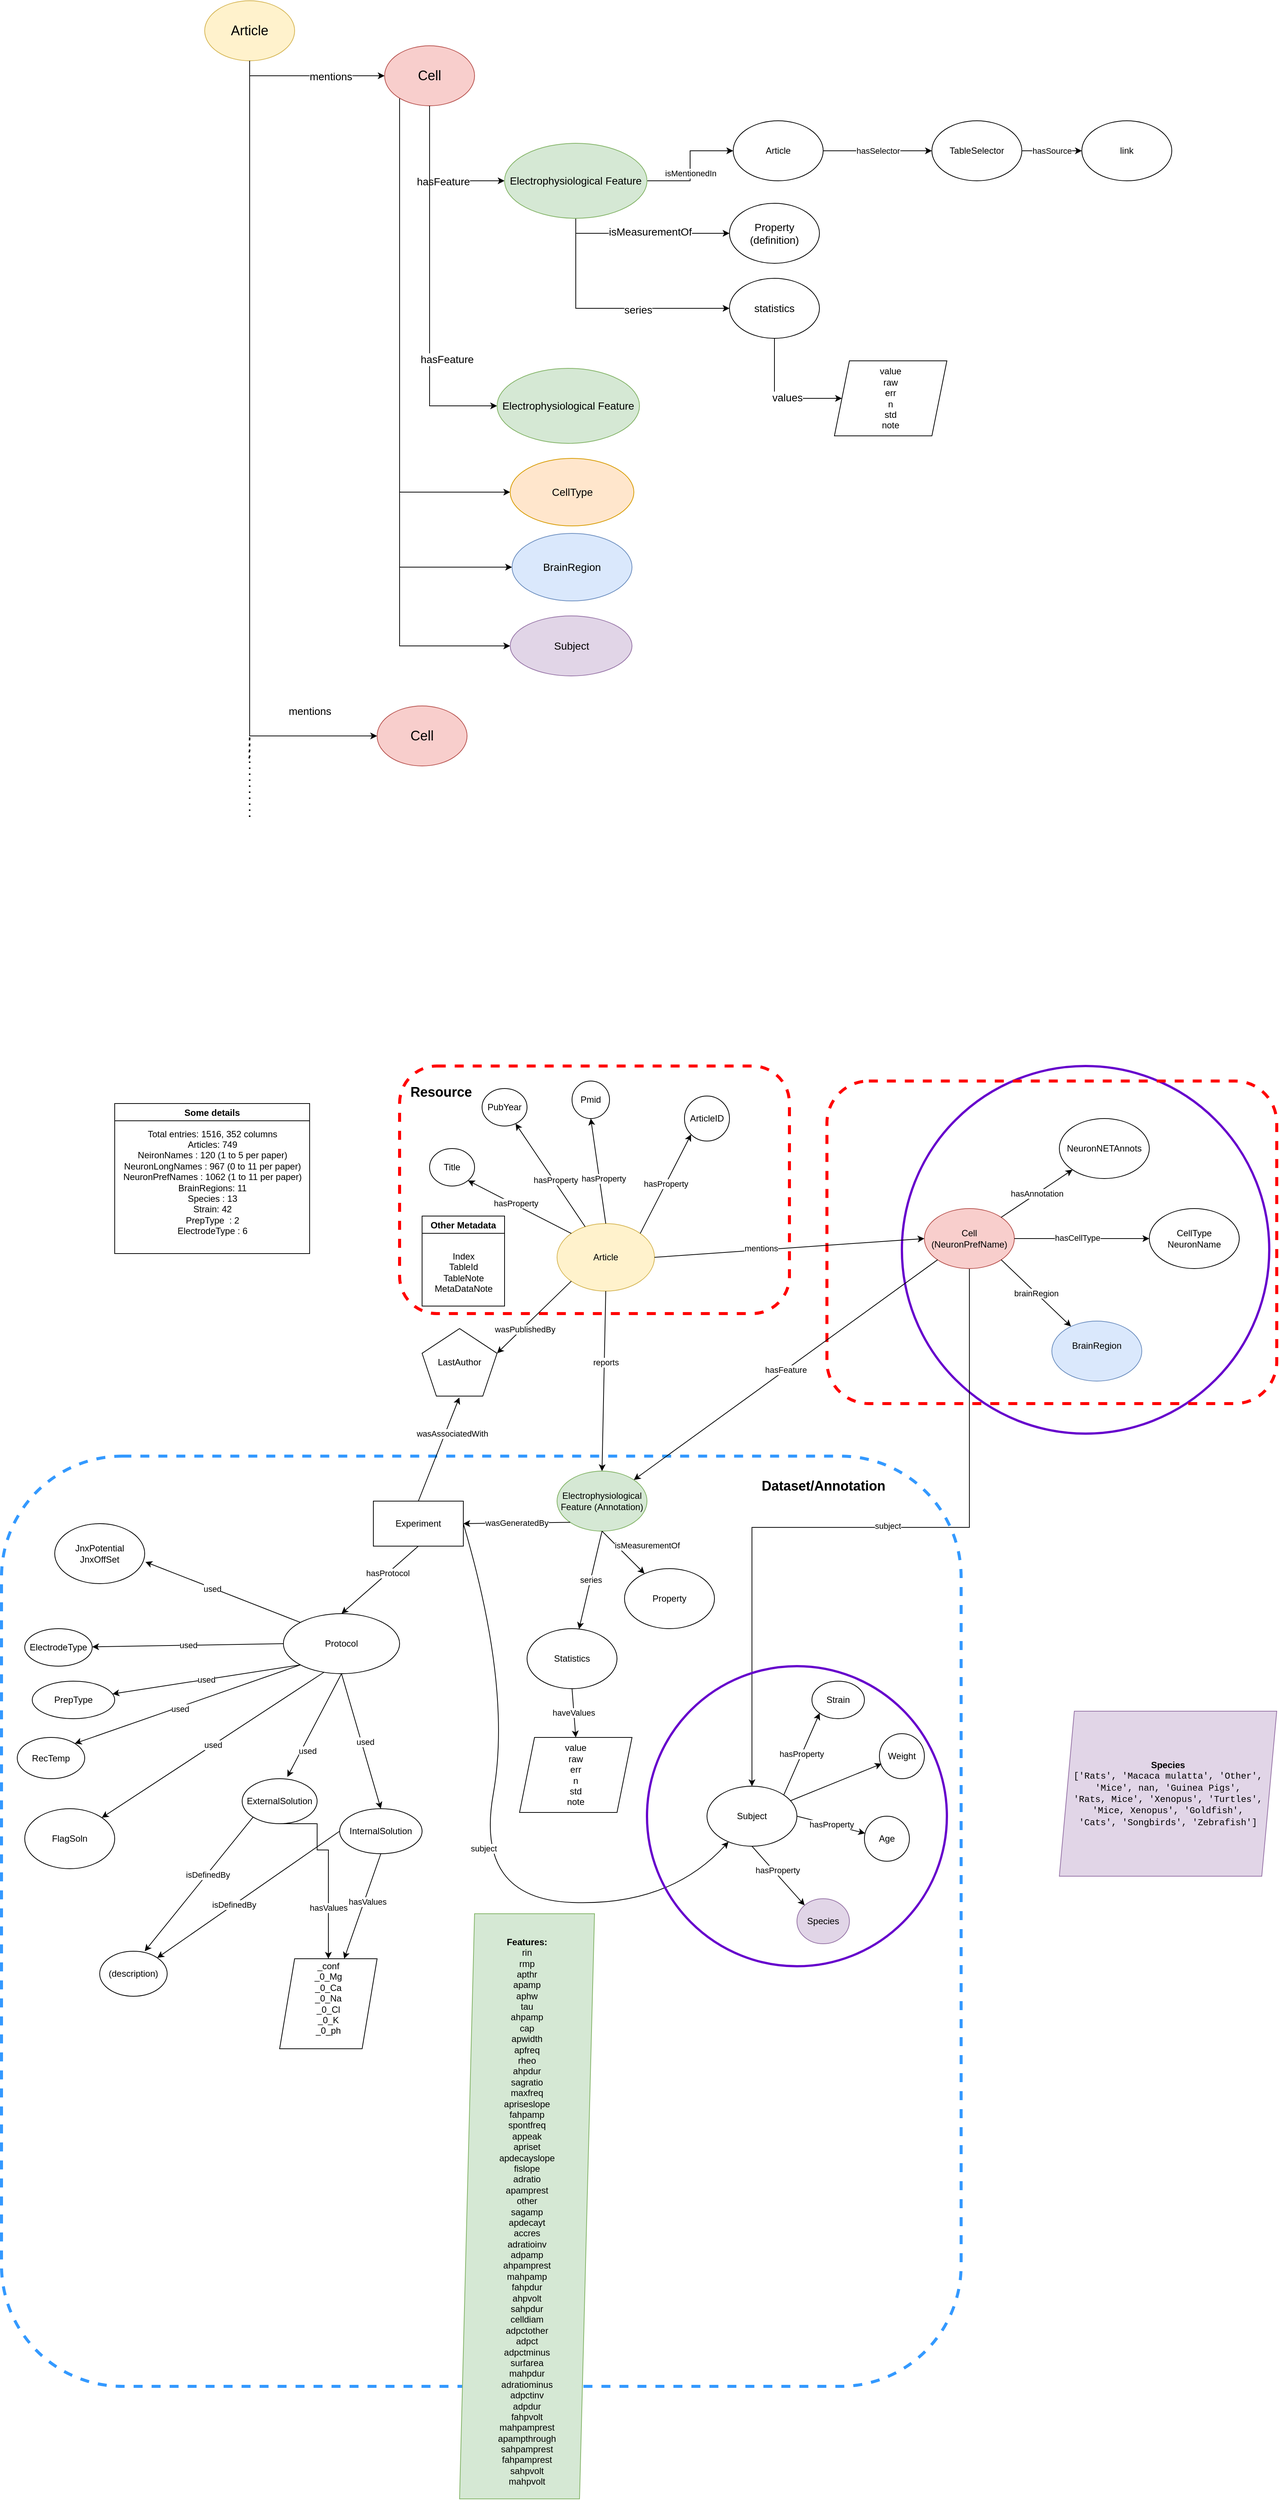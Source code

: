 <mxfile version="20.2.2" type="github">
  <diagram id="UkNvTD7gzhE5sBHFGsLc" name="Page-1">
    <mxGraphModel dx="1783" dy="2739" grid="1" gridSize="10" guides="1" tooltips="1" connect="1" arrows="1" fold="1" page="1" pageScale="1" pageWidth="850" pageHeight="1100" math="0" shadow="0">
      <root>
        <mxCell id="0" />
        <mxCell id="1" parent="0" />
        <mxCell id="sRIiFS6rq3T7Pl02-qr0-12" value="" style="ellipse;whiteSpace=wrap;html=1;aspect=fixed;fontSize=18;strokeColor=#6600CC;strokeWidth=3;fillColor=none;" parent="1" vertex="1">
          <mxGeometry x="650" y="-220" width="490" height="490" as="geometry" />
        </mxCell>
        <mxCell id="sRIiFS6rq3T7Pl02-qr0-5" value="" style="rounded=1;whiteSpace=wrap;html=1;fillColor=none;strokeColor=#FF0000;dashed=1;strokeWidth=4;arcSize=13;" parent="1" vertex="1">
          <mxGeometry x="550" y="-200" width="600" height="430" as="geometry" />
        </mxCell>
        <mxCell id="sRIiFS6rq3T7Pl02-qr0-4" value="" style="rounded=1;whiteSpace=wrap;html=1;fillColor=none;strokeColor=#3399FF;dashed=1;strokeWidth=4;arcSize=13;" parent="1" vertex="1">
          <mxGeometry x="-551" y="300" width="1280" height="1240" as="geometry" />
        </mxCell>
        <mxCell id="sRIiFS6rq3T7Pl02-qr0-2" value="" style="rounded=1;whiteSpace=wrap;html=1;fillColor=none;strokeColor=#FF0000;dashed=1;strokeWidth=4;" parent="1" vertex="1">
          <mxGeometry x="-20" y="-220" width="520" height="330" as="geometry" />
        </mxCell>
        <mxCell id="sRIiFS6rq3T7Pl02-qr0-7" style="edgeStyle=orthogonalEdgeStyle;rounded=0;orthogonalLoop=1;jettySize=auto;html=1;exitX=0.5;exitY=1;exitDx=0;exitDy=0;" parent="1" source="NM_nvwOSRmrVXuiEz-0j-2" target="NM_nvwOSRmrVXuiEz-0j-24" edge="1">
          <mxGeometry relative="1" as="geometry" />
        </mxCell>
        <mxCell id="sRIiFS6rq3T7Pl02-qr0-8" value="subject" style="edgeLabel;html=1;align=center;verticalAlign=middle;resizable=0;points=[];" parent="sRIiFS6rq3T7Pl02-qr0-7" vertex="1" connectable="0">
          <mxGeometry x="-0.073" y="-2" relative="1" as="geometry">
            <mxPoint as="offset" />
          </mxGeometry>
        </mxCell>
        <mxCell id="NM_nvwOSRmrVXuiEz-0j-2" value="&lt;div&gt;Cell&lt;/div&gt;&lt;div&gt;(NeuronPrefName)&lt;/div&gt;" style="ellipse;whiteSpace=wrap;html=1;fillColor=#f8cecc;strokeColor=#b85450;" parent="1" vertex="1">
          <mxGeometry x="680" y="-30" width="120" height="80" as="geometry" />
        </mxCell>
        <mxCell id="NM_nvwOSRmrVXuiEz-0j-3" value="&lt;div&gt;CellType&lt;/div&gt;&lt;div&gt;NeuronName&lt;/div&gt;" style="ellipse;whiteSpace=wrap;html=1;" parent="1" vertex="1">
          <mxGeometry x="980" y="-30" width="120" height="80" as="geometry" />
        </mxCell>
        <mxCell id="NM_nvwOSRmrVXuiEz-0j-4" value="Article" style="ellipse;whiteSpace=wrap;html=1;fillColor=#fff2cc;strokeColor=#d6b656;" parent="1" vertex="1">
          <mxGeometry x="190" y="-10" width="130" height="90" as="geometry" />
        </mxCell>
        <mxCell id="NM_nvwOSRmrVXuiEz-0j-5" value="&lt;div&gt;Electrophysiological&lt;/div&gt;&lt;div&gt;Feature (Annotation)&lt;br&gt;&lt;/div&gt;" style="ellipse;whiteSpace=wrap;html=1;fillColor=#d5e8d4;strokeColor=#82b366;" parent="1" vertex="1">
          <mxGeometry x="190" y="320" width="120" height="80" as="geometry" />
        </mxCell>
        <mxCell id="NM_nvwOSRmrVXuiEz-0j-6" value="" style="endArrow=classic;html=1;rounded=0;exitX=1;exitY=0.5;exitDx=0;exitDy=0;entryX=0;entryY=0.5;entryDx=0;entryDy=0;" parent="1" source="NM_nvwOSRmrVXuiEz-0j-4" target="NM_nvwOSRmrVXuiEz-0j-2" edge="1">
          <mxGeometry width="50" height="50" relative="1" as="geometry">
            <mxPoint x="600" y="130" as="sourcePoint" />
            <mxPoint x="698" y="-18" as="targetPoint" />
          </mxGeometry>
        </mxCell>
        <mxCell id="NM_nvwOSRmrVXuiEz-0j-7" value="&lt;div&gt;mentions&lt;/div&gt;" style="edgeLabel;html=1;align=center;verticalAlign=middle;resizable=0;points=[];" parent="NM_nvwOSRmrVXuiEz-0j-6" vertex="1" connectable="0">
          <mxGeometry x="-0.211" y="2" relative="1" as="geometry">
            <mxPoint as="offset" />
          </mxGeometry>
        </mxCell>
        <mxCell id="NM_nvwOSRmrVXuiEz-0j-9" value="&lt;div&gt;hasFeature&lt;/div&gt;" style="endArrow=classic;html=1;rounded=0;exitX=0;exitY=1;exitDx=0;exitDy=0;entryX=1;entryY=0;entryDx=0;entryDy=0;" parent="1" source="NM_nvwOSRmrVXuiEz-0j-2" target="NM_nvwOSRmrVXuiEz-0j-5" edge="1">
          <mxGeometry width="50" height="50" relative="1" as="geometry">
            <mxPoint x="400" y="240" as="sourcePoint" />
            <mxPoint x="450" y="190" as="targetPoint" />
          </mxGeometry>
        </mxCell>
        <mxCell id="NM_nvwOSRmrVXuiEz-0j-10" value="&lt;div&gt;brainRegion&lt;/div&gt;" style="endArrow=classic;html=1;rounded=0;exitX=1;exitY=1;exitDx=0;exitDy=0;" parent="1" source="NM_nvwOSRmrVXuiEz-0j-2" target="NM_nvwOSRmrVXuiEz-0j-11" edge="1">
          <mxGeometry width="50" height="50" relative="1" as="geometry">
            <mxPoint x="400" y="240" as="sourcePoint" />
            <mxPoint x="410" y="340" as="targetPoint" />
          </mxGeometry>
        </mxCell>
        <mxCell id="NM_nvwOSRmrVXuiEz-0j-11" value="&lt;div&gt;BrainRegion&lt;/div&gt;&lt;div&gt;&lt;br&gt;&lt;/div&gt;" style="ellipse;whiteSpace=wrap;html=1;fillColor=#dae8fc;strokeColor=#6c8ebf;" parent="1" vertex="1">
          <mxGeometry x="850" y="120" width="120" height="80" as="geometry" />
        </mxCell>
        <mxCell id="NM_nvwOSRmrVXuiEz-0j-23" value="Experiment" style="rounded=0;whiteSpace=wrap;html=1;" parent="1" vertex="1">
          <mxGeometry x="-55" y="360" width="120" height="60" as="geometry" />
        </mxCell>
        <mxCell id="NM_nvwOSRmrVXuiEz-0j-24" value="Subject" style="ellipse;whiteSpace=wrap;html=1;" parent="1" vertex="1">
          <mxGeometry x="390" y="740" width="120" height="80" as="geometry" />
        </mxCell>
        <mxCell id="NM_nvwOSRmrVXuiEz-0j-26" value="" style="endArrow=classic;html=1;rounded=0;exitX=1;exitY=0.5;exitDx=0;exitDy=0;entryX=0;entryY=0.5;entryDx=0;entryDy=0;" parent="1" source="NM_nvwOSRmrVXuiEz-0j-2" target="NM_nvwOSRmrVXuiEz-0j-3" edge="1">
          <mxGeometry width="50" height="50" relative="1" as="geometry">
            <mxPoint x="400" y="240" as="sourcePoint" />
            <mxPoint x="450" y="190" as="targetPoint" />
          </mxGeometry>
        </mxCell>
        <mxCell id="NM_nvwOSRmrVXuiEz-0j-37" value="hasCellType" style="edgeLabel;html=1;align=center;verticalAlign=middle;resizable=0;points=[];" parent="NM_nvwOSRmrVXuiEz-0j-26" vertex="1" connectable="0">
          <mxGeometry x="-0.068" y="1" relative="1" as="geometry">
            <mxPoint as="offset" />
          </mxGeometry>
        </mxCell>
        <mxCell id="NM_nvwOSRmrVXuiEz-0j-27" value="&lt;div&gt;wasGeneratedBy&lt;/div&gt;" style="endArrow=classic;html=1;rounded=0;entryX=1;entryY=0.5;entryDx=0;entryDy=0;exitX=0;exitY=1;exitDx=0;exitDy=0;" parent="1" source="NM_nvwOSRmrVXuiEz-0j-5" target="NM_nvwOSRmrVXuiEz-0j-23" edge="1">
          <mxGeometry width="50" height="50" relative="1" as="geometry">
            <mxPoint x="410" y="450" as="sourcePoint" />
            <mxPoint x="460" y="400" as="targetPoint" />
          </mxGeometry>
        </mxCell>
        <mxCell id="NM_nvwOSRmrVXuiEz-0j-29" value="LastAuthor" style="whiteSpace=wrap;html=1;shape=mxgraph.basic.pentagon" parent="1" vertex="1">
          <mxGeometry x="10" y="130" width="100" height="90" as="geometry" />
        </mxCell>
        <mxCell id="NM_nvwOSRmrVXuiEz-0j-32" value="Age" style="ellipse;whiteSpace=wrap;html=1;" parent="1" vertex="1">
          <mxGeometry x="600" y="780" width="60" height="60" as="geometry" />
        </mxCell>
        <mxCell id="NM_nvwOSRmrVXuiEz-0j-33" value="Species" style="ellipse;whiteSpace=wrap;html=1;fillColor=#e1d5e7;strokeColor=#9673a6;" parent="1" vertex="1">
          <mxGeometry x="510" y="890" width="70" height="60" as="geometry" />
        </mxCell>
        <mxCell id="NM_nvwOSRmrVXuiEz-0j-34" value="" style="endArrow=classic;html=1;rounded=0;exitX=0.5;exitY=1;exitDx=0;exitDy=0;entryX=0;entryY=0;entryDx=0;entryDy=0;" parent="1" source="NM_nvwOSRmrVXuiEz-0j-24" target="NM_nvwOSRmrVXuiEz-0j-33" edge="1">
          <mxGeometry width="50" height="50" relative="1" as="geometry">
            <mxPoint x="420" y="440" as="sourcePoint" />
            <mxPoint x="470" y="390" as="targetPoint" />
          </mxGeometry>
        </mxCell>
        <mxCell id="NM_nvwOSRmrVXuiEz-0j-36" value="hasProperty" style="edgeLabel;html=1;align=center;verticalAlign=middle;resizable=0;points=[];" parent="NM_nvwOSRmrVXuiEz-0j-34" vertex="1" connectable="0">
          <mxGeometry x="-0.136" y="4" relative="1" as="geometry">
            <mxPoint as="offset" />
          </mxGeometry>
        </mxCell>
        <mxCell id="NM_nvwOSRmrVXuiEz-0j-35" value="hasProperty" style="endArrow=classic;html=1;rounded=0;exitX=1;exitY=0.5;exitDx=0;exitDy=0;" parent="1" source="NM_nvwOSRmrVXuiEz-0j-24" target="NM_nvwOSRmrVXuiEz-0j-32" edge="1">
          <mxGeometry width="50" height="50" relative="1" as="geometry">
            <mxPoint x="420" y="440" as="sourcePoint" />
            <mxPoint x="470" y="390" as="targetPoint" />
          </mxGeometry>
        </mxCell>
        <mxCell id="NM_nvwOSRmrVXuiEz-0j-38" value="Strain" style="ellipse;whiteSpace=wrap;html=1;" parent="1" vertex="1">
          <mxGeometry x="530" y="600" width="70" height="50" as="geometry" />
        </mxCell>
        <mxCell id="NM_nvwOSRmrVXuiEz-0j-39" value="hasProperty" style="endArrow=classic;html=1;rounded=0;exitX=1;exitY=0;exitDx=0;exitDy=0;entryX=0;entryY=1;entryDx=0;entryDy=0;" parent="1" source="NM_nvwOSRmrVXuiEz-0j-24" target="NM_nvwOSRmrVXuiEz-0j-38" edge="1">
          <mxGeometry width="50" height="50" relative="1" as="geometry">
            <mxPoint x="420" y="410" as="sourcePoint" />
            <mxPoint x="470" y="360" as="targetPoint" />
          </mxGeometry>
        </mxCell>
        <mxCell id="NM_nvwOSRmrVXuiEz-0j-40" value="" style="endArrow=classic;html=1;rounded=0;exitX=0.5;exitY=1;exitDx=0;exitDy=0;entryX=0.5;entryY=0;entryDx=0;entryDy=0;" parent="1" source="NM_nvwOSRmrVXuiEz-0j-23" target="NM_nvwOSRmrVXuiEz-0j-41" edge="1">
          <mxGeometry width="50" height="50" relative="1" as="geometry">
            <mxPoint x="420" y="450" as="sourcePoint" />
            <mxPoint x="100" y="540" as="targetPoint" />
            <Array as="points" />
          </mxGeometry>
        </mxCell>
        <mxCell id="NM_nvwOSRmrVXuiEz-0j-51" value="hasProtocol" style="edgeLabel;html=1;align=center;verticalAlign=middle;resizable=0;points=[];" parent="NM_nvwOSRmrVXuiEz-0j-40" vertex="1" connectable="0">
          <mxGeometry x="-0.2" relative="1" as="geometry">
            <mxPoint as="offset" />
          </mxGeometry>
        </mxCell>
        <mxCell id="NM_nvwOSRmrVXuiEz-0j-41" value="Protocol" style="ellipse;whiteSpace=wrap;html=1;" parent="1" vertex="1">
          <mxGeometry x="-175" y="510" width="155" height="80" as="geometry" />
        </mxCell>
        <mxCell id="NM_nvwOSRmrVXuiEz-0j-42" value="&lt;div&gt;isMeasurementOf&lt;/div&gt;" style="endArrow=classic;html=1;rounded=0;exitX=0.5;exitY=1;exitDx=0;exitDy=0;" parent="1" source="NM_nvwOSRmrVXuiEz-0j-5" target="NM_nvwOSRmrVXuiEz-0j-43" edge="1">
          <mxGeometry x="0.41" y="28" width="50" height="50" relative="1" as="geometry">
            <mxPoint x="420" y="450" as="sourcePoint" />
            <mxPoint x="250" y="410" as="targetPoint" />
            <mxPoint y="-1" as="offset" />
          </mxGeometry>
        </mxCell>
        <mxCell id="NM_nvwOSRmrVXuiEz-0j-43" value="Property" style="ellipse;whiteSpace=wrap;html=1;" parent="1" vertex="1">
          <mxGeometry x="280" y="450" width="120" height="80" as="geometry" />
        </mxCell>
        <mxCell id="NM_nvwOSRmrVXuiEz-0j-45" value="Statistics" style="ellipse;whiteSpace=wrap;html=1;" parent="1" vertex="1">
          <mxGeometry x="150" y="530" width="120" height="80" as="geometry" />
        </mxCell>
        <mxCell id="NM_nvwOSRmrVXuiEz-0j-46" value="series" style="endArrow=classic;html=1;rounded=0;exitX=0.5;exitY=1;exitDx=0;exitDy=0;" parent="1" source="NM_nvwOSRmrVXuiEz-0j-5" target="NM_nvwOSRmrVXuiEz-0j-45" edge="1">
          <mxGeometry width="50" height="50" relative="1" as="geometry">
            <mxPoint x="420" y="450" as="sourcePoint" />
            <mxPoint x="470" y="400" as="targetPoint" />
          </mxGeometry>
        </mxCell>
        <mxCell id="NM_nvwOSRmrVXuiEz-0j-47" value="" style="endArrow=classic;html=1;rounded=0;exitX=0.5;exitY=1;exitDx=0;exitDy=0;entryX=0.5;entryY=0;entryDx=0;entryDy=0;" parent="1" source="NM_nvwOSRmrVXuiEz-0j-4" target="NM_nvwOSRmrVXuiEz-0j-5" edge="1">
          <mxGeometry width="50" height="50" relative="1" as="geometry">
            <mxPoint x="272.426" y="178.284" as="sourcePoint" />
            <mxPoint x="387.574" y="201.716" as="targetPoint" />
          </mxGeometry>
        </mxCell>
        <mxCell id="NM_nvwOSRmrVXuiEz-0j-48" value="reports" style="edgeLabel;html=1;align=center;verticalAlign=middle;resizable=0;points=[];" parent="NM_nvwOSRmrVXuiEz-0j-47" vertex="1" connectable="0">
          <mxGeometry x="-0.211" y="2" relative="1" as="geometry">
            <mxPoint as="offset" />
          </mxGeometry>
        </mxCell>
        <mxCell id="NM_nvwOSRmrVXuiEz-0j-49" value="&lt;div&gt;value&lt;/div&gt;&lt;div&gt;raw&lt;/div&gt;&lt;div&gt;err&lt;/div&gt;&lt;div&gt;n&lt;/div&gt;&lt;div&gt;std&lt;/div&gt;&lt;div&gt;note&lt;br&gt;&lt;/div&gt;" style="shape=parallelogram;perimeter=parallelogramPerimeter;whiteSpace=wrap;html=1;fixedSize=1;" parent="1" vertex="1">
          <mxGeometry x="140" y="675" width="150" height="100" as="geometry" />
        </mxCell>
        <mxCell id="NM_nvwOSRmrVXuiEz-0j-50" value="haveValues" style="endArrow=classic;html=1;rounded=0;exitX=0.5;exitY=1;exitDx=0;exitDy=0;entryX=0.5;entryY=0;entryDx=0;entryDy=0;" parent="1" source="NM_nvwOSRmrVXuiEz-0j-45" target="NM_nvwOSRmrVXuiEz-0j-49" edge="1">
          <mxGeometry width="50" height="50" relative="1" as="geometry">
            <mxPoint x="410" y="530" as="sourcePoint" />
            <mxPoint x="460" y="480" as="targetPoint" />
          </mxGeometry>
        </mxCell>
        <mxCell id="NM_nvwOSRmrVXuiEz-0j-54" value="subject" style="curved=1;endArrow=classic;html=1;rounded=0;exitX=1;exitY=0.5;exitDx=0;exitDy=0;" parent="1" source="NM_nvwOSRmrVXuiEz-0j-23" target="NM_nvwOSRmrVXuiEz-0j-24" edge="1">
          <mxGeometry width="50" height="50" relative="1" as="geometry">
            <mxPoint x="360" y="450" as="sourcePoint" />
            <mxPoint x="410" y="400" as="targetPoint" />
            <Array as="points">
              <mxPoint x="130" y="610" />
              <mxPoint x="80" y="890" />
              <mxPoint x="340" y="900" />
            </Array>
          </mxGeometry>
        </mxCell>
        <mxCell id="NM_nvwOSRmrVXuiEz-0j-55" value="PrepType" style="ellipse;whiteSpace=wrap;html=1;" parent="1" vertex="1">
          <mxGeometry x="-510" y="600" width="110" height="50" as="geometry" />
        </mxCell>
        <mxCell id="NM_nvwOSRmrVXuiEz-0j-56" value="ElectrodeType" style="ellipse;whiteSpace=wrap;html=1;" parent="1" vertex="1">
          <mxGeometry x="-520" y="530" width="90" height="50" as="geometry" />
        </mxCell>
        <mxCell id="NM_nvwOSRmrVXuiEz-0j-60" value="&lt;div&gt;Weight&lt;/div&gt;" style="ellipse;whiteSpace=wrap;html=1;" parent="1" vertex="1">
          <mxGeometry x="620" y="670" width="60" height="60" as="geometry" />
        </mxCell>
        <mxCell id="NM_nvwOSRmrVXuiEz-0j-62" value="ArticleID" style="ellipse;whiteSpace=wrap;html=1;" parent="1" vertex="1">
          <mxGeometry x="360" y="-180" width="60" height="60" as="geometry" />
        </mxCell>
        <mxCell id="NM_nvwOSRmrVXuiEz-0j-63" value="PubYear" style="ellipse;whiteSpace=wrap;html=1;" parent="1" vertex="1">
          <mxGeometry x="90" y="-190" width="60" height="50" as="geometry" />
        </mxCell>
        <mxCell id="NM_nvwOSRmrVXuiEz-0j-64" value="Pmid" style="ellipse;whiteSpace=wrap;html=1;" parent="1" vertex="1">
          <mxGeometry x="210" y="-200" width="50" height="50" as="geometry" />
        </mxCell>
        <mxCell id="NM_nvwOSRmrVXuiEz-0j-65" value="Title" style="ellipse;whiteSpace=wrap;html=1;" parent="1" vertex="1">
          <mxGeometry x="20" y="-110" width="60" height="50" as="geometry" />
        </mxCell>
        <mxCell id="NM_nvwOSRmrVXuiEz-0j-66" value="" style="endArrow=classic;html=1;rounded=0;entryX=0.05;entryY=0.667;entryDx=0;entryDy=0;entryPerimeter=0;" parent="1" source="NM_nvwOSRmrVXuiEz-0j-24" target="NM_nvwOSRmrVXuiEz-0j-60" edge="1">
          <mxGeometry width="50" height="50" relative="1" as="geometry">
            <mxPoint x="380" y="680" as="sourcePoint" />
            <mxPoint x="430" y="630" as="targetPoint" />
          </mxGeometry>
        </mxCell>
        <mxCell id="NM_nvwOSRmrVXuiEz-0j-67" value="used" style="endArrow=classic;html=1;rounded=0;exitX=0;exitY=1;exitDx=0;exitDy=0;" parent="1" source="NM_nvwOSRmrVXuiEz-0j-41" target="NM_nvwOSRmrVXuiEz-0j-55" edge="1">
          <mxGeometry width="50" height="50" relative="1" as="geometry">
            <mxPoint x="210" y="620" as="sourcePoint" />
            <mxPoint x="260" y="570" as="targetPoint" />
          </mxGeometry>
        </mxCell>
        <mxCell id="NM_nvwOSRmrVXuiEz-0j-68" value="used" style="endArrow=classic;html=1;rounded=0;exitX=0;exitY=0.5;exitDx=0;exitDy=0;" parent="1" source="NM_nvwOSRmrVXuiEz-0j-41" target="NM_nvwOSRmrVXuiEz-0j-56" edge="1">
          <mxGeometry width="50" height="50" relative="1" as="geometry">
            <mxPoint x="210" y="620" as="sourcePoint" />
            <mxPoint x="260" y="570" as="targetPoint" />
          </mxGeometry>
        </mxCell>
        <mxCell id="NM_nvwOSRmrVXuiEz-0j-69" value="&lt;div&gt;hasProperty&lt;/div&gt;" style="endArrow=classic;html=1;rounded=0;exitX=1;exitY=0;exitDx=0;exitDy=0;entryX=0;entryY=1;entryDx=0;entryDy=0;" parent="1" source="NM_nvwOSRmrVXuiEz-0j-4" target="NM_nvwOSRmrVXuiEz-0j-62" edge="1">
          <mxGeometry width="50" height="50" relative="1" as="geometry">
            <mxPoint x="280" y="200" as="sourcePoint" />
            <mxPoint x="330" y="150" as="targetPoint" />
          </mxGeometry>
        </mxCell>
        <mxCell id="NM_nvwOSRmrVXuiEz-0j-70" value="" style="endArrow=classic;html=1;rounded=0;exitX=0.5;exitY=0;exitDx=0;exitDy=0;entryX=0.5;entryY=1;entryDx=0;entryDy=0;" parent="1" source="NM_nvwOSRmrVXuiEz-0j-4" target="NM_nvwOSRmrVXuiEz-0j-64" edge="1">
          <mxGeometry width="50" height="50" relative="1" as="geometry">
            <mxPoint x="280" y="200" as="sourcePoint" />
            <mxPoint x="330" y="150" as="targetPoint" />
          </mxGeometry>
        </mxCell>
        <mxCell id="NM_nvwOSRmrVXuiEz-0j-75" value="hasProperty" style="edgeLabel;html=1;align=center;verticalAlign=middle;resizable=0;points=[];" parent="NM_nvwOSRmrVXuiEz-0j-70" vertex="1" connectable="0">
          <mxGeometry x="-0.149" y="-5" relative="1" as="geometry">
            <mxPoint as="offset" />
          </mxGeometry>
        </mxCell>
        <mxCell id="NM_nvwOSRmrVXuiEz-0j-71" value="" style="endArrow=classic;html=1;rounded=0;" parent="1" source="NM_nvwOSRmrVXuiEz-0j-4" target="NM_nvwOSRmrVXuiEz-0j-63" edge="1">
          <mxGeometry width="50" height="50" relative="1" as="geometry">
            <mxPoint x="280" y="200" as="sourcePoint" />
            <mxPoint x="330" y="150" as="targetPoint" />
          </mxGeometry>
        </mxCell>
        <mxCell id="NM_nvwOSRmrVXuiEz-0j-76" value="hasProperty" style="edgeLabel;html=1;align=center;verticalAlign=middle;resizable=0;points=[];" parent="NM_nvwOSRmrVXuiEz-0j-71" vertex="1" connectable="0">
          <mxGeometry x="-0.1" y="-1" relative="1" as="geometry">
            <mxPoint x="1" as="offset" />
          </mxGeometry>
        </mxCell>
        <mxCell id="NM_nvwOSRmrVXuiEz-0j-72" value="" style="endArrow=classic;html=1;rounded=0;exitX=0;exitY=0;exitDx=0;exitDy=0;entryX=1;entryY=1;entryDx=0;entryDy=0;" parent="1" source="NM_nvwOSRmrVXuiEz-0j-4" target="NM_nvwOSRmrVXuiEz-0j-65" edge="1">
          <mxGeometry width="50" height="50" relative="1" as="geometry">
            <mxPoint x="280" y="200" as="sourcePoint" />
            <mxPoint x="330" y="150" as="targetPoint" />
          </mxGeometry>
        </mxCell>
        <mxCell id="NM_nvwOSRmrVXuiEz-0j-77" value="hasProperty" style="edgeLabel;html=1;align=center;verticalAlign=middle;resizable=0;points=[];" parent="NM_nvwOSRmrVXuiEz-0j-72" vertex="1" connectable="0">
          <mxGeometry x="0.104" y="-3" relative="1" as="geometry">
            <mxPoint y="1" as="offset" />
          </mxGeometry>
        </mxCell>
        <mxCell id="NM_nvwOSRmrVXuiEz-0j-73" value="wasPublishedBy" style="endArrow=classic;html=1;rounded=0;exitX=0;exitY=1;exitDx=0;exitDy=0;entryX=1;entryY=0.365;entryDx=0;entryDy=0;entryPerimeter=0;" parent="1" source="NM_nvwOSRmrVXuiEz-0j-4" target="NM_nvwOSRmrVXuiEz-0j-29" edge="1">
          <mxGeometry x="0.307" y="3" width="50" height="50" relative="1" as="geometry">
            <mxPoint x="280" y="200" as="sourcePoint" />
            <mxPoint x="330" y="150" as="targetPoint" />
            <mxPoint y="-1" as="offset" />
          </mxGeometry>
        </mxCell>
        <mxCell id="NM_nvwOSRmrVXuiEz-0j-74" value="&lt;div&gt;wasAssociatedWith&lt;/div&gt;" style="endArrow=classic;html=1;rounded=0;exitX=0.5;exitY=0;exitDx=0;exitDy=0;entryX=0.497;entryY=1.019;entryDx=0;entryDy=0;entryPerimeter=0;" parent="1" source="NM_nvwOSRmrVXuiEz-0j-23" target="NM_nvwOSRmrVXuiEz-0j-29" edge="1">
          <mxGeometry x="0.348" y="-9" width="50" height="50" relative="1" as="geometry">
            <mxPoint x="240" y="200" as="sourcePoint" />
            <mxPoint x="290" y="150" as="targetPoint" />
            <mxPoint as="offset" />
          </mxGeometry>
        </mxCell>
        <mxCell id="NM_nvwOSRmrVXuiEz-0j-78" value="RecTemp" style="ellipse;whiteSpace=wrap;html=1;" parent="1" vertex="1">
          <mxGeometry x="-530" y="675" width="90" height="55" as="geometry" />
        </mxCell>
        <mxCell id="NM_nvwOSRmrVXuiEz-0j-90" style="edgeStyle=orthogonalEdgeStyle;rounded=0;orthogonalLoop=1;jettySize=auto;html=1;exitX=0.5;exitY=1;exitDx=0;exitDy=0;" parent="1" source="NM_nvwOSRmrVXuiEz-0j-79" target="NM_nvwOSRmrVXuiEz-0j-83" edge="1">
          <mxGeometry relative="1" as="geometry">
            <Array as="points">
              <mxPoint x="-130" y="825" />
              <mxPoint x="-115" y="825" />
            </Array>
          </mxGeometry>
        </mxCell>
        <mxCell id="NM_nvwOSRmrVXuiEz-0j-95" value="hasValues" style="edgeLabel;html=1;align=center;verticalAlign=middle;resizable=0;points=[];" parent="NM_nvwOSRmrVXuiEz-0j-90" vertex="1" connectable="0">
          <mxGeometry x="0.439" relative="1" as="geometry">
            <mxPoint as="offset" />
          </mxGeometry>
        </mxCell>
        <mxCell id="NM_nvwOSRmrVXuiEz-0j-79" value="ExternalSolution" style="ellipse;whiteSpace=wrap;html=1;" parent="1" vertex="1">
          <mxGeometry x="-230" y="730" width="100" height="60" as="geometry" />
        </mxCell>
        <mxCell id="NM_nvwOSRmrVXuiEz-0j-80" value="&lt;div&gt;InternalSolution&lt;/div&gt;" style="ellipse;whiteSpace=wrap;html=1;" parent="1" vertex="1">
          <mxGeometry x="-100" y="770" width="110" height="60" as="geometry" />
        </mxCell>
        <mxCell id="NM_nvwOSRmrVXuiEz-0j-81" value="(description)" style="ellipse;whiteSpace=wrap;html=1;" parent="1" vertex="1">
          <mxGeometry x="-420" y="960" width="90" height="60" as="geometry" />
        </mxCell>
        <mxCell id="NM_nvwOSRmrVXuiEz-0j-83" value="&lt;div&gt;_conf&lt;/div&gt;&lt;div&gt;_0_Mg&lt;/div&gt;&lt;div&gt;_0_Ca&lt;/div&gt;&lt;div&gt;_0_Na&lt;/div&gt;&lt;div&gt;_0_Cl&lt;br&gt;&lt;/div&gt;&lt;div&gt;_0_K&lt;/div&gt;&lt;div&gt;_0_ph&lt;br&gt;&lt;/div&gt;&lt;div&gt;&lt;br&gt;&lt;/div&gt;" style="shape=parallelogram;perimeter=parallelogramPerimeter;whiteSpace=wrap;html=1;fixedSize=1;" parent="1" vertex="1">
          <mxGeometry x="-180" y="970" width="130" height="120" as="geometry" />
        </mxCell>
        <mxCell id="NM_nvwOSRmrVXuiEz-0j-87" value="" style="endArrow=classic;html=1;rounded=0;exitX=0;exitY=1;exitDx=0;exitDy=0;entryX=0.667;entryY=0;entryDx=0;entryDy=0;entryPerimeter=0;" parent="1" source="NM_nvwOSRmrVXuiEz-0j-79" target="NM_nvwOSRmrVXuiEz-0j-81" edge="1">
          <mxGeometry width="50" height="50" relative="1" as="geometry">
            <mxPoint x="260" y="780" as="sourcePoint" />
            <mxPoint x="310" y="730" as="targetPoint" />
          </mxGeometry>
        </mxCell>
        <mxCell id="NM_nvwOSRmrVXuiEz-0j-93" value="isDefinedBy" style="edgeLabel;html=1;align=center;verticalAlign=middle;resizable=0;points=[];" parent="NM_nvwOSRmrVXuiEz-0j-87" vertex="1" connectable="0">
          <mxGeometry x="-0.157" relative="1" as="geometry">
            <mxPoint y="1" as="offset" />
          </mxGeometry>
        </mxCell>
        <mxCell id="NM_nvwOSRmrVXuiEz-0j-88" value="" style="endArrow=classic;html=1;rounded=0;exitX=0;exitY=0.5;exitDx=0;exitDy=0;entryX=1;entryY=0;entryDx=0;entryDy=0;" parent="1" source="NM_nvwOSRmrVXuiEz-0j-80" target="NM_nvwOSRmrVXuiEz-0j-81" edge="1">
          <mxGeometry width="50" height="50" relative="1" as="geometry">
            <mxPoint x="260" y="780" as="sourcePoint" />
            <mxPoint x="310" y="730" as="targetPoint" />
          </mxGeometry>
        </mxCell>
        <mxCell id="NM_nvwOSRmrVXuiEz-0j-94" value="isDefinedBy" style="edgeLabel;html=1;align=center;verticalAlign=middle;resizable=0;points=[];" parent="NM_nvwOSRmrVXuiEz-0j-88" vertex="1" connectable="0">
          <mxGeometry x="0.158" relative="1" as="geometry">
            <mxPoint as="offset" />
          </mxGeometry>
        </mxCell>
        <mxCell id="NM_nvwOSRmrVXuiEz-0j-91" value="" style="endArrow=classic;html=1;rounded=0;exitX=0.5;exitY=1;exitDx=0;exitDy=0;entryX=0.5;entryY=0;entryDx=0;entryDy=0;" parent="1" source="NM_nvwOSRmrVXuiEz-0j-41" target="NM_nvwOSRmrVXuiEz-0j-80" edge="1">
          <mxGeometry width="50" height="50" relative="1" as="geometry">
            <mxPoint x="70" y="730" as="sourcePoint" />
            <mxPoint x="120" y="680" as="targetPoint" />
          </mxGeometry>
        </mxCell>
        <mxCell id="NM_nvwOSRmrVXuiEz-0j-102" value="used" style="edgeLabel;html=1;align=center;verticalAlign=middle;resizable=0;points=[];" parent="NM_nvwOSRmrVXuiEz-0j-91" vertex="1" connectable="0">
          <mxGeometry x="0.017" y="5" relative="1" as="geometry">
            <mxPoint as="offset" />
          </mxGeometry>
        </mxCell>
        <mxCell id="NM_nvwOSRmrVXuiEz-0j-92" value="" style="endArrow=classic;html=1;rounded=0;exitX=0.5;exitY=1;exitDx=0;exitDy=0;" parent="1" source="NM_nvwOSRmrVXuiEz-0j-80" target="NM_nvwOSRmrVXuiEz-0j-83" edge="1">
          <mxGeometry width="50" height="50" relative="1" as="geometry">
            <mxPoint x="260" y="780" as="sourcePoint" />
            <mxPoint x="310" y="730" as="targetPoint" />
          </mxGeometry>
        </mxCell>
        <mxCell id="NM_nvwOSRmrVXuiEz-0j-96" value="hasValues" style="edgeLabel;html=1;align=center;verticalAlign=middle;resizable=0;points=[];" parent="NM_nvwOSRmrVXuiEz-0j-92" vertex="1" connectable="0">
          <mxGeometry x="-0.1" y="3" relative="1" as="geometry">
            <mxPoint x="1" as="offset" />
          </mxGeometry>
        </mxCell>
        <mxCell id="NM_nvwOSRmrVXuiEz-0j-97" value="" style="endArrow=classic;html=1;rounded=0;exitX=0.5;exitY=1;exitDx=0;exitDy=0;entryX=0.603;entryY=-0.039;entryDx=0;entryDy=0;entryPerimeter=0;" parent="1" source="NM_nvwOSRmrVXuiEz-0j-41" target="NM_nvwOSRmrVXuiEz-0j-79" edge="1">
          <mxGeometry width="50" height="50" relative="1" as="geometry">
            <mxPoint x="50" y="705" as="sourcePoint" />
            <mxPoint x="100" y="655" as="targetPoint" />
          </mxGeometry>
        </mxCell>
        <mxCell id="NM_nvwOSRmrVXuiEz-0j-101" value="used" style="edgeLabel;html=1;align=center;verticalAlign=middle;resizable=0;points=[];" parent="NM_nvwOSRmrVXuiEz-0j-97" vertex="1" connectable="0">
          <mxGeometry x="0.448" y="7" relative="1" as="geometry">
            <mxPoint as="offset" />
          </mxGeometry>
        </mxCell>
        <mxCell id="NM_nvwOSRmrVXuiEz-0j-99" value="" style="endArrow=classic;html=1;rounded=0;exitX=0;exitY=1;exitDx=0;exitDy=0;entryX=1;entryY=0;entryDx=0;entryDy=0;" parent="1" source="NM_nvwOSRmrVXuiEz-0j-41" target="NM_nvwOSRmrVXuiEz-0j-78" edge="1">
          <mxGeometry width="50" height="50" relative="1" as="geometry">
            <mxPoint x="260" y="780" as="sourcePoint" />
            <mxPoint x="310" y="730" as="targetPoint" />
          </mxGeometry>
        </mxCell>
        <mxCell id="NM_nvwOSRmrVXuiEz-0j-100" value="used" style="edgeLabel;html=1;align=center;verticalAlign=middle;resizable=0;points=[];" parent="NM_nvwOSRmrVXuiEz-0j-99" vertex="1" connectable="0">
          <mxGeometry x="0.078" y="2" relative="1" as="geometry">
            <mxPoint as="offset" />
          </mxGeometry>
        </mxCell>
        <mxCell id="NM_nvwOSRmrVXuiEz-0j-103" value="&lt;div&gt;&lt;br&gt;&lt;/div&gt;&lt;div&gt;&lt;b&gt;Features:&lt;/b&gt;&lt;br&gt;&lt;/div&gt;&lt;div&gt;rin&lt;/div&gt;&lt;div&gt;rmp&lt;/div&gt;&lt;div&gt;apthr&lt;/div&gt;&lt;div&gt;apamp&lt;/div&gt;&lt;div&gt;aphw&lt;/div&gt;&lt;div&gt;tau&lt;/div&gt;&lt;div&gt;ahpamp&lt;/div&gt;&lt;div&gt;cap&lt;/div&gt;&lt;div&gt;apwidth&lt;/div&gt;&lt;div&gt;apfreq&lt;/div&gt;&lt;div&gt;rheo&lt;/div&gt;&lt;div&gt;ahpdur&lt;/div&gt;&lt;div&gt;sagratio&lt;/div&gt;&lt;div&gt;maxfreq&lt;/div&gt;&lt;div&gt;apriseslope&lt;/div&gt;&lt;div&gt;fahpamp&lt;/div&gt;&lt;div&gt;spontfreq&lt;/div&gt;&lt;div&gt;appeak&lt;/div&gt;&lt;div&gt;apriset&lt;/div&gt;&lt;div&gt;apdecayslope&lt;/div&gt;&lt;div&gt;fislope&lt;/div&gt;&lt;div&gt;adratio&lt;/div&gt;&lt;div&gt;apamprest&lt;br&gt;&lt;/div&gt;&lt;div&gt;other&lt;/div&gt;&lt;div&gt;sagamp&lt;/div&gt;&lt;div&gt;apdecayt&lt;/div&gt;&lt;div&gt;accres&lt;/div&gt;&lt;div&gt;adratioinv&lt;/div&gt;&lt;div&gt;adpamp&lt;/div&gt;&lt;div&gt;ahpamprest&lt;/div&gt;&lt;div&gt;mahpamp&lt;/div&gt;&lt;div&gt;fahpdur&lt;/div&gt;&lt;div&gt;ahpvolt&lt;/div&gt;&lt;div&gt;sahpdur&lt;/div&gt;&lt;div&gt;celldiam&lt;/div&gt;&lt;div&gt;adpctother&lt;/div&gt;&lt;div&gt;adpct&lt;/div&gt;&lt;div&gt;adpctminus&lt;/div&gt;&lt;div&gt;surfarea&lt;/div&gt;&lt;div&gt;mahpdur&lt;/div&gt;&lt;div&gt;adratiominus&lt;/div&gt;&lt;div&gt;adpctinv&lt;/div&gt;&lt;div&gt;adpdur&lt;/div&gt;&lt;div&gt;fahpvolt&lt;/div&gt;&lt;div&gt;mahpamprest&lt;/div&gt;&lt;div&gt;apampthrough&lt;/div&gt;&lt;div&gt;sahpamprest&lt;/div&gt;&lt;div&gt;fahpamprest&lt;/div&gt;&lt;div&gt;sahpvolt&lt;/div&gt;&lt;div&gt;mahpvolt&lt;/div&gt;" style="shape=parallelogram;perimeter=parallelogramPerimeter;whiteSpace=wrap;html=1;fixedSize=1;fillColor=#d5e8d4;strokeColor=#82b366;" parent="1" vertex="1">
          <mxGeometry x="60" y="910" width="180" height="780" as="geometry" />
        </mxCell>
        <mxCell id="NM_nvwOSRmrVXuiEz-0j-104" value="FlagSoln" style="ellipse;whiteSpace=wrap;html=1;" parent="1" vertex="1">
          <mxGeometry x="-520" y="770" width="120" height="80" as="geometry" />
        </mxCell>
        <mxCell id="NM_nvwOSRmrVXuiEz-0j-105" value="&lt;div&gt;JnxPotential&lt;/div&gt;&lt;div&gt;JnxOffSet&lt;br&gt;&lt;/div&gt;" style="ellipse;whiteSpace=wrap;html=1;" parent="1" vertex="1">
          <mxGeometry x="-480" y="390" width="120" height="80" as="geometry" />
        </mxCell>
        <mxCell id="NM_nvwOSRmrVXuiEz-0j-106" value="" style="endArrow=classic;html=1;rounded=0;exitX=0;exitY=0;exitDx=0;exitDy=0;entryX=1.008;entryY=0.638;entryDx=0;entryDy=0;entryPerimeter=0;" parent="1" source="NM_nvwOSRmrVXuiEz-0j-41" target="NM_nvwOSRmrVXuiEz-0j-105" edge="1">
          <mxGeometry width="50" height="50" relative="1" as="geometry">
            <mxPoint x="-90" y="510" as="sourcePoint" />
            <mxPoint x="-40" y="460" as="targetPoint" />
          </mxGeometry>
        </mxCell>
        <mxCell id="NM_nvwOSRmrVXuiEz-0j-119" value="used" style="edgeLabel;html=1;align=center;verticalAlign=middle;resizable=0;points=[];fontColor=#000000;" parent="NM_nvwOSRmrVXuiEz-0j-106" vertex="1" connectable="0">
          <mxGeometry x="0.134" y="1" relative="1" as="geometry">
            <mxPoint as="offset" />
          </mxGeometry>
        </mxCell>
        <mxCell id="NM_nvwOSRmrVXuiEz-0j-108" value="Other Metadata" style="swimlane;" parent="1" vertex="1">
          <mxGeometry x="10" y="-20" width="110" height="120" as="geometry" />
        </mxCell>
        <mxCell id="NM_nvwOSRmrVXuiEz-0j-110" value="&lt;div&gt;Index&lt;/div&gt;&lt;div&gt;TableId&lt;br&gt;&lt;/div&gt;&lt;div&gt;TableNote&lt;/div&gt;&lt;div&gt;MetaDataNote&lt;/div&gt;" style="text;html=1;align=center;verticalAlign=middle;resizable=0;points=[];autosize=1;strokeColor=none;fillColor=none;" parent="NM_nvwOSRmrVXuiEz-0j-108" vertex="1">
          <mxGeometry x="5" y="40" width="100" height="70" as="geometry" />
        </mxCell>
        <mxCell id="NM_nvwOSRmrVXuiEz-0j-111" value="NeuronNETAnnots" style="ellipse;whiteSpace=wrap;html=1;" parent="1" vertex="1">
          <mxGeometry x="860" y="-150" width="120" height="80" as="geometry" />
        </mxCell>
        <mxCell id="NM_nvwOSRmrVXuiEz-0j-112" value="hasAnnotation" style="endArrow=classic;html=1;rounded=0;exitX=1;exitY=0;exitDx=0;exitDy=0;entryX=0;entryY=1;entryDx=0;entryDy=0;" parent="1" source="NM_nvwOSRmrVXuiEz-0j-2" target="NM_nvwOSRmrVXuiEz-0j-111" edge="1">
          <mxGeometry width="50" height="50" relative="1" as="geometry">
            <mxPoint x="160" y="240" as="sourcePoint" />
            <mxPoint x="210" y="190" as="targetPoint" />
          </mxGeometry>
        </mxCell>
        <mxCell id="NM_nvwOSRmrVXuiEz-0j-113" value="Some details" style="swimlane;" parent="1" vertex="1">
          <mxGeometry x="-400" y="-170" width="260" height="200" as="geometry" />
        </mxCell>
        <mxCell id="NM_nvwOSRmrVXuiEz-0j-114" value="&lt;div&gt;Total entries: 1516, 352 columns&lt;/div&gt;&lt;div&gt;Articles: 749&lt;/div&gt;NeironNames : 120 (1 to 5 per paper)&lt;br&gt;&lt;div&gt;NeuronLongNames : 967 (0 to 11 per paper)&lt;/div&gt;&lt;div&gt;NeuronPrefNames : 1062 (1 to 11 per paper)&lt;br&gt;&lt;/div&gt;BrainRegions: 11&lt;br&gt;Species : 13&lt;br&gt;Strain: 42&lt;br&gt;PrepType&amp;nbsp; : 2&lt;br&gt;ElectrodeType : 6" style="text;html=1;align=center;verticalAlign=middle;resizable=0;points=[];autosize=1;strokeColor=none;fillColor=none;" parent="NM_nvwOSRmrVXuiEz-0j-113" vertex="1">
          <mxGeometry y="25" width="260" height="160" as="geometry" />
        </mxCell>
        <mxCell id="NM_nvwOSRmrVXuiEz-0j-117" value="&lt;b&gt;Species&lt;/b&gt;&lt;br&gt;&lt;div&gt;&lt;span style=&quot;font-family: Menlo, Monaco, &amp;quot;Courier New&amp;quot;, monospace; font-size: 12px; font-style: normal; font-variant-ligatures: normal; font-variant-caps: normal; font-weight: 400; letter-spacing: normal; text-align: start; text-indent: 0px; text-transform: none; word-spacing: 0px; -webkit-text-stroke-width: 0px; text-decoration-thickness: initial; text-decoration-style: initial; text-decoration-color: initial;&quot;&gt;[&#39;Rats&#39;, &#39;Macaca mulatta&#39;, &#39;Other&#39;, &#39;Mice&#39;, nan, &#39;Guinea Pigs&#39;,&lt;/span&gt;&lt;/div&gt;&lt;span style=&quot;font-family: Menlo, Monaco, &amp;quot;Courier New&amp;quot;, monospace; font-size: 12px; font-style: normal; font-variant-ligatures: normal; font-variant-caps: normal; font-weight: 400; letter-spacing: normal; text-align: start; text-indent: 0px; text-transform: none; word-spacing: 0px; -webkit-text-stroke-width: 0px; text-decoration-thickness: initial; text-decoration-style: initial; text-decoration-color: initial;&quot;&gt;       &#39;Rats, Mice&#39;, &#39;Xenopus&#39;, &#39;Turtles&#39;, &#39;Mice, Xenopus&#39;, &#39;Goldfish&#39;,&lt;br&gt;&lt;/span&gt;&lt;span style=&quot;font-family: Menlo, Monaco, &amp;quot;Courier New&amp;quot;, monospace; font-size: 12px; font-style: normal; font-variant-ligatures: normal; font-variant-caps: normal; font-weight: 400; letter-spacing: normal; text-align: start; text-indent: 0px; text-transform: none; word-spacing: 0px; -webkit-text-stroke-width: 0px; text-decoration-thickness: initial; text-decoration-style: initial; text-decoration-color: initial;&quot;&gt;       &#39;Cats&#39;, &#39;Songbirds&#39;, &#39;Zebrafish&#39;]&lt;/span&gt;" style="shape=parallelogram;perimeter=parallelogramPerimeter;whiteSpace=wrap;html=1;fixedSize=1;fillColor=#e1d5e7;strokeColor=#9673a6;" parent="1" vertex="1">
          <mxGeometry x="860" y="640" width="290" height="220" as="geometry" />
        </mxCell>
        <mxCell id="NM_nvwOSRmrVXuiEz-0j-118" value="used" style="endArrow=classic;html=1;rounded=0;fontColor=#000000;exitX=0.35;exitY=0.975;exitDx=0;exitDy=0;exitPerimeter=0;" parent="1" source="NM_nvwOSRmrVXuiEz-0j-41" target="NM_nvwOSRmrVXuiEz-0j-104" edge="1">
          <mxGeometry width="50" height="50" relative="1" as="geometry">
            <mxPoint x="-50" y="560" as="sourcePoint" />
            <mxPoint x="40" y="690" as="targetPoint" />
          </mxGeometry>
        </mxCell>
        <mxCell id="sRIiFS6rq3T7Pl02-qr0-9" value="Resource" style="text;html=1;align=center;verticalAlign=middle;resizable=0;points=[];autosize=1;strokeColor=none;fillColor=none;fontStyle=1;fontSize=18;" parent="1" vertex="1">
          <mxGeometry x="-20" y="-205" width="110" height="40" as="geometry" />
        </mxCell>
        <mxCell id="sRIiFS6rq3T7Pl02-qr0-10" value="Dataset/Annotation" style="text;html=1;align=center;verticalAlign=middle;resizable=0;points=[];autosize=1;strokeColor=none;fillColor=none;fontStyle=1;fontSize=18;" parent="1" vertex="1">
          <mxGeometry x="450" y="320" width="190" height="40" as="geometry" />
        </mxCell>
        <mxCell id="sRIiFS6rq3T7Pl02-qr0-11" value="" style="ellipse;whiteSpace=wrap;html=1;aspect=fixed;fontSize=18;strokeColor=#6600CC;strokeWidth=3;fillColor=none;" parent="1" vertex="1">
          <mxGeometry x="310" y="580" width="400" height="400" as="geometry" />
        </mxCell>
        <mxCell id="sRIiFS6rq3T7Pl02-qr0-19" style="edgeStyle=orthogonalEdgeStyle;rounded=0;orthogonalLoop=1;jettySize=auto;html=1;exitX=0.5;exitY=1;exitDx=0;exitDy=0;entryX=0;entryY=0.5;entryDx=0;entryDy=0;fontSize=18;" parent="1" source="sRIiFS6rq3T7Pl02-qr0-14" target="sRIiFS6rq3T7Pl02-qr0-17" edge="1">
          <mxGeometry relative="1" as="geometry" />
        </mxCell>
        <mxCell id="sRIiFS6rq3T7Pl02-qr0-28" value="mentions" style="edgeLabel;html=1;align=center;verticalAlign=middle;resizable=0;points=[];fontSize=14;" parent="sRIiFS6rq3T7Pl02-qr0-19" vertex="1" connectable="0">
          <mxGeometry x="0.277" y="-1" relative="1" as="geometry">
            <mxPoint as="offset" />
          </mxGeometry>
        </mxCell>
        <mxCell id="sRIiFS6rq3T7Pl02-qr0-14" value="Article" style="ellipse;whiteSpace=wrap;html=1;fontSize=18;strokeColor=#d6b656;strokeWidth=1;fillColor=#fff2cc;" parent="1" vertex="1">
          <mxGeometry x="-280" y="-1640" width="120" height="80" as="geometry" />
        </mxCell>
        <mxCell id="sRIiFS6rq3T7Pl02-qr0-20" style="edgeStyle=orthogonalEdgeStyle;rounded=0;orthogonalLoop=1;jettySize=auto;html=1;exitX=0.5;exitY=1;exitDx=0;exitDy=0;entryX=0;entryY=0.5;entryDx=0;entryDy=0;fontSize=18;" parent="1" source="sRIiFS6rq3T7Pl02-qr0-17" target="sRIiFS6rq3T7Pl02-qr0-18" edge="1">
          <mxGeometry relative="1" as="geometry" />
        </mxCell>
        <mxCell id="sRIiFS6rq3T7Pl02-qr0-29" value="hasFeature" style="edgeLabel;html=1;align=center;verticalAlign=middle;resizable=0;points=[];fontSize=14;" parent="sRIiFS6rq3T7Pl02-qr0-20" vertex="1" connectable="0">
          <mxGeometry x="0.18" y="-1" relative="1" as="geometry">
            <mxPoint as="offset" />
          </mxGeometry>
        </mxCell>
        <mxCell id="sRIiFS6rq3T7Pl02-qr0-49" style="edgeStyle=orthogonalEdgeStyle;rounded=0;orthogonalLoop=1;jettySize=auto;html=1;entryX=0;entryY=0.5;entryDx=0;entryDy=0;fontSize=14;" parent="1" source="sRIiFS6rq3T7Pl02-qr0-17" target="sRIiFS6rq3T7Pl02-qr0-48" edge="1">
          <mxGeometry relative="1" as="geometry">
            <Array as="points">
              <mxPoint x="-20" y="-780" />
            </Array>
          </mxGeometry>
        </mxCell>
        <mxCell id="sRIiFS6rq3T7Pl02-qr0-50" style="edgeStyle=orthogonalEdgeStyle;rounded=0;orthogonalLoop=1;jettySize=auto;html=1;entryX=0;entryY=0.5;entryDx=0;entryDy=0;fontSize=14;" parent="1" source="sRIiFS6rq3T7Pl02-qr0-17" target="sRIiFS6rq3T7Pl02-qr0-46" edge="1">
          <mxGeometry relative="1" as="geometry">
            <Array as="points">
              <mxPoint x="-20" y="-985" />
            </Array>
          </mxGeometry>
        </mxCell>
        <mxCell id="sRIiFS6rq3T7Pl02-qr0-51" style="edgeStyle=orthogonalEdgeStyle;rounded=0;orthogonalLoop=1;jettySize=auto;html=1;entryX=0;entryY=0.5;entryDx=0;entryDy=0;fontSize=14;" parent="1" source="sRIiFS6rq3T7Pl02-qr0-17" target="sRIiFS6rq3T7Pl02-qr0-47" edge="1">
          <mxGeometry relative="1" as="geometry">
            <Array as="points">
              <mxPoint x="-20" y="-885" />
            </Array>
          </mxGeometry>
        </mxCell>
        <mxCell id="sRIiFS6rq3T7Pl02-qr0-17" value="Cell" style="ellipse;whiteSpace=wrap;html=1;fontSize=18;strokeColor=#b85450;strokeWidth=1;fillColor=#f8cecc;" parent="1" vertex="1">
          <mxGeometry x="-40" y="-1580" width="120" height="80" as="geometry" />
        </mxCell>
        <mxCell id="sRIiFS6rq3T7Pl02-qr0-37" value="" style="edgeStyle=orthogonalEdgeStyle;rounded=0;orthogonalLoop=1;jettySize=auto;html=1;fontSize=14;entryX=0;entryY=0.5;entryDx=0;entryDy=0;exitX=0.5;exitY=1;exitDx=0;exitDy=0;" parent="1" source="sRIiFS6rq3T7Pl02-qr0-18" target="sRIiFS6rq3T7Pl02-qr0-33" edge="1">
          <mxGeometry relative="1" as="geometry" />
        </mxCell>
        <mxCell id="sRIiFS6rq3T7Pl02-qr0-42" value="isMeasurementOf" style="edgeLabel;html=1;align=center;verticalAlign=middle;resizable=0;points=[];fontSize=14;" parent="sRIiFS6rq3T7Pl02-qr0-37" vertex="1" connectable="0">
          <mxGeometry x="0.056" y="2" relative="1" as="geometry">
            <mxPoint as="offset" />
          </mxGeometry>
        </mxCell>
        <mxCell id="sRIiFS6rq3T7Pl02-qr0-38" style="edgeStyle=orthogonalEdgeStyle;rounded=0;orthogonalLoop=1;jettySize=auto;html=1;fontSize=14;entryX=0;entryY=0.5;entryDx=0;entryDy=0;" parent="1" source="sRIiFS6rq3T7Pl02-qr0-18" target="sRIiFS6rq3T7Pl02-qr0-39" edge="1">
          <mxGeometry relative="1" as="geometry">
            <mxPoint x="370" y="-1230" as="targetPoint" />
            <Array as="points">
              <mxPoint x="215" y="-1230" />
            </Array>
          </mxGeometry>
        </mxCell>
        <mxCell id="sRIiFS6rq3T7Pl02-qr0-43" value="series" style="edgeLabel;html=1;align=center;verticalAlign=middle;resizable=0;points=[];fontSize=14;" parent="sRIiFS6rq3T7Pl02-qr0-38" vertex="1" connectable="0">
          <mxGeometry x="0.249" y="-2" relative="1" as="geometry">
            <mxPoint as="offset" />
          </mxGeometry>
        </mxCell>
        <mxCell id="-YhFt_2_oZDbrRs1iXRK-3" style="edgeStyle=orthogonalEdgeStyle;rounded=0;orthogonalLoop=1;jettySize=auto;html=1;exitX=1;exitY=0.5;exitDx=0;exitDy=0;" edge="1" parent="1" source="sRIiFS6rq3T7Pl02-qr0-18" target="-YhFt_2_oZDbrRs1iXRK-1">
          <mxGeometry relative="1" as="geometry" />
        </mxCell>
        <mxCell id="-YhFt_2_oZDbrRs1iXRK-4" value="isMentionedIn" style="edgeLabel;html=1;align=center;verticalAlign=middle;resizable=0;points=[];" vertex="1" connectable="0" parent="-YhFt_2_oZDbrRs1iXRK-3">
          <mxGeometry x="-0.127" relative="1" as="geometry">
            <mxPoint as="offset" />
          </mxGeometry>
        </mxCell>
        <mxCell id="sRIiFS6rq3T7Pl02-qr0-18" value="Electrophysiological Feature" style="ellipse;whiteSpace=wrap;html=1;fontSize=14;strokeColor=#82b366;strokeWidth=1;fillColor=#d5e8d4;" parent="1" vertex="1">
          <mxGeometry x="120" y="-1450" width="190" height="100" as="geometry" />
        </mxCell>
        <mxCell id="sRIiFS6rq3T7Pl02-qr0-23" value="Cell" style="ellipse;whiteSpace=wrap;html=1;fontSize=18;strokeColor=#b85450;strokeWidth=1;fillColor=#f8cecc;" parent="1" vertex="1">
          <mxGeometry x="-50" y="-700" width="120" height="80" as="geometry" />
        </mxCell>
        <mxCell id="sRIiFS6rq3T7Pl02-qr0-24" style="edgeStyle=orthogonalEdgeStyle;rounded=0;orthogonalLoop=1;jettySize=auto;html=1;exitX=0.5;exitY=1;exitDx=0;exitDy=0;entryX=0;entryY=0.5;entryDx=0;entryDy=0;fontSize=18;" parent="1" source="sRIiFS6rq3T7Pl02-qr0-17" target="sRIiFS6rq3T7Pl02-qr0-25" edge="1">
          <mxGeometry relative="1" as="geometry">
            <mxPoint x="-100" y="-1340" as="sourcePoint" />
            <mxPoint x="30" y="-1280" as="targetPoint" />
          </mxGeometry>
        </mxCell>
        <mxCell id="sRIiFS6rq3T7Pl02-qr0-30" value="hasFeature" style="edgeLabel;html=1;align=center;verticalAlign=middle;resizable=0;points=[];fontSize=14;" parent="sRIiFS6rq3T7Pl02-qr0-24" vertex="1" connectable="0">
          <mxGeometry x="0.378" relative="1" as="geometry">
            <mxPoint x="23" as="offset" />
          </mxGeometry>
        </mxCell>
        <mxCell id="sRIiFS6rq3T7Pl02-qr0-25" value="Electrophysiological Feature" style="ellipse;whiteSpace=wrap;html=1;fontSize=14;strokeColor=#82b366;strokeWidth=1;fillColor=#d5e8d4;" parent="1" vertex="1">
          <mxGeometry x="110" y="-1150" width="190" height="100" as="geometry" />
        </mxCell>
        <mxCell id="sRIiFS6rq3T7Pl02-qr0-27" value="" style="endArrow=none;dashed=1;html=1;dashPattern=1 3;strokeWidth=2;rounded=0;fontSize=18;" parent="1" edge="1">
          <mxGeometry width="50" height="50" relative="1" as="geometry">
            <mxPoint x="-220.5" y="-630" as="sourcePoint" />
            <mxPoint x="-220" y="-552" as="targetPoint" />
            <Array as="points">
              <mxPoint x="-220" y="-660" />
            </Array>
          </mxGeometry>
        </mxCell>
        <mxCell id="sRIiFS6rq3T7Pl02-qr0-33" value="&lt;div&gt;Property&lt;/div&gt;&lt;div&gt;(definition)&lt;br&gt;&lt;/div&gt;" style="ellipse;whiteSpace=wrap;html=1;fontSize=14;strokeColor=#000000;strokeWidth=1;fillColor=default;" parent="1" vertex="1">
          <mxGeometry x="420" y="-1370" width="120" height="80" as="geometry" />
        </mxCell>
        <mxCell id="sRIiFS6rq3T7Pl02-qr0-35" style="edgeStyle=orthogonalEdgeStyle;rounded=0;orthogonalLoop=1;jettySize=auto;html=1;exitX=0.5;exitY=1;exitDx=0;exitDy=0;entryX=0;entryY=0.5;entryDx=0;entryDy=0;fontSize=18;" parent="1" source="sRIiFS6rq3T7Pl02-qr0-14" target="sRIiFS6rq3T7Pl02-qr0-23" edge="1">
          <mxGeometry relative="1" as="geometry">
            <mxPoint x="-210" y="-1550" as="sourcePoint" />
            <mxPoint x="-70" y="-1490" as="targetPoint" />
          </mxGeometry>
        </mxCell>
        <mxCell id="sRIiFS6rq3T7Pl02-qr0-36" value="mentions" style="edgeLabel;html=1;align=center;verticalAlign=middle;resizable=0;points=[];fontSize=14;" parent="sRIiFS6rq3T7Pl02-qr0-35" vertex="1" connectable="0">
          <mxGeometry x="0.277" y="-1" relative="1" as="geometry">
            <mxPoint x="81" y="184" as="offset" />
          </mxGeometry>
        </mxCell>
        <mxCell id="sRIiFS6rq3T7Pl02-qr0-40" style="edgeStyle=orthogonalEdgeStyle;rounded=0;orthogonalLoop=1;jettySize=auto;html=1;fontSize=14;entryX=0;entryY=0.5;entryDx=0;entryDy=0;" parent="1" source="sRIiFS6rq3T7Pl02-qr0-39" target="sRIiFS6rq3T7Pl02-qr0-44" edge="1">
          <mxGeometry relative="1" as="geometry">
            <mxPoint x="510" y="-1110" as="targetPoint" />
            <Array as="points">
              <mxPoint x="480" y="-1110" />
            </Array>
          </mxGeometry>
        </mxCell>
        <mxCell id="sRIiFS6rq3T7Pl02-qr0-45" value="values" style="edgeLabel;html=1;align=center;verticalAlign=middle;resizable=0;points=[];fontSize=14;" parent="sRIiFS6rq3T7Pl02-qr0-40" vertex="1" connectable="0">
          <mxGeometry x="0.141" y="1" relative="1" as="geometry">
            <mxPoint as="offset" />
          </mxGeometry>
        </mxCell>
        <mxCell id="sRIiFS6rq3T7Pl02-qr0-39" value="statistics" style="ellipse;whiteSpace=wrap;html=1;fontSize=14;strokeColor=#000000;strokeWidth=1;fillColor=default;" parent="1" vertex="1">
          <mxGeometry x="420" y="-1270" width="120" height="80" as="geometry" />
        </mxCell>
        <mxCell id="sRIiFS6rq3T7Pl02-qr0-44" value="&lt;div&gt;value&lt;/div&gt;&lt;div&gt;raw&lt;/div&gt;&lt;div&gt;err&lt;/div&gt;&lt;div&gt;n&lt;/div&gt;&lt;div&gt;std&lt;/div&gt;&lt;div&gt;note&lt;br&gt;&lt;/div&gt;" style="shape=parallelogram;perimeter=parallelogramPerimeter;whiteSpace=wrap;html=1;fixedSize=1;" parent="1" vertex="1">
          <mxGeometry x="560" y="-1160" width="150" height="100" as="geometry" />
        </mxCell>
        <mxCell id="sRIiFS6rq3T7Pl02-qr0-46" value="CellType" style="ellipse;whiteSpace=wrap;html=1;fontSize=14;strokeColor=#d79b00;strokeWidth=1;fillColor=#ffe6cc;" parent="1" vertex="1">
          <mxGeometry x="127.5" y="-1030" width="165" height="90" as="geometry" />
        </mxCell>
        <mxCell id="sRIiFS6rq3T7Pl02-qr0-47" value="BrainRegion" style="ellipse;whiteSpace=wrap;html=1;fontSize=14;strokeColor=#6c8ebf;strokeWidth=1;fillColor=#dae8fc;" parent="1" vertex="1">
          <mxGeometry x="130" y="-930" width="160" height="90" as="geometry" />
        </mxCell>
        <mxCell id="sRIiFS6rq3T7Pl02-qr0-48" value="Subject" style="ellipse;whiteSpace=wrap;html=1;fontSize=14;strokeColor=#9673a6;strokeWidth=1;fillColor=#e1d5e7;" parent="1" vertex="1">
          <mxGeometry x="127.5" y="-820" width="162.5" height="80" as="geometry" />
        </mxCell>
        <mxCell id="-YhFt_2_oZDbrRs1iXRK-5" value="hasSelector" style="edgeStyle=orthogonalEdgeStyle;rounded=0;orthogonalLoop=1;jettySize=auto;html=1;exitX=1;exitY=0.5;exitDx=0;exitDy=0;entryX=0;entryY=0.5;entryDx=0;entryDy=0;" edge="1" parent="1" source="-YhFt_2_oZDbrRs1iXRK-1" target="-YhFt_2_oZDbrRs1iXRK-2">
          <mxGeometry relative="1" as="geometry" />
        </mxCell>
        <mxCell id="-YhFt_2_oZDbrRs1iXRK-1" value="Article" style="ellipse;whiteSpace=wrap;html=1;" vertex="1" parent="1">
          <mxGeometry x="425" y="-1480" width="120" height="80" as="geometry" />
        </mxCell>
        <mxCell id="-YhFt_2_oZDbrRs1iXRK-6" value="hasSource" style="edgeStyle=orthogonalEdgeStyle;rounded=0;orthogonalLoop=1;jettySize=auto;html=1;exitX=1;exitY=0.5;exitDx=0;exitDy=0;" edge="1" parent="1" source="-YhFt_2_oZDbrRs1iXRK-2" target="-YhFt_2_oZDbrRs1iXRK-7">
          <mxGeometry relative="1" as="geometry">
            <mxPoint x="860" y="-1439.556" as="targetPoint" />
          </mxGeometry>
        </mxCell>
        <mxCell id="-YhFt_2_oZDbrRs1iXRK-2" value="TableSelector" style="ellipse;whiteSpace=wrap;html=1;" vertex="1" parent="1">
          <mxGeometry x="690" y="-1480" width="120" height="80" as="geometry" />
        </mxCell>
        <mxCell id="-YhFt_2_oZDbrRs1iXRK-7" value="link" style="ellipse;whiteSpace=wrap;html=1;" vertex="1" parent="1">
          <mxGeometry x="890" y="-1479.996" width="120" height="80" as="geometry" />
        </mxCell>
      </root>
    </mxGraphModel>
  </diagram>
</mxfile>
